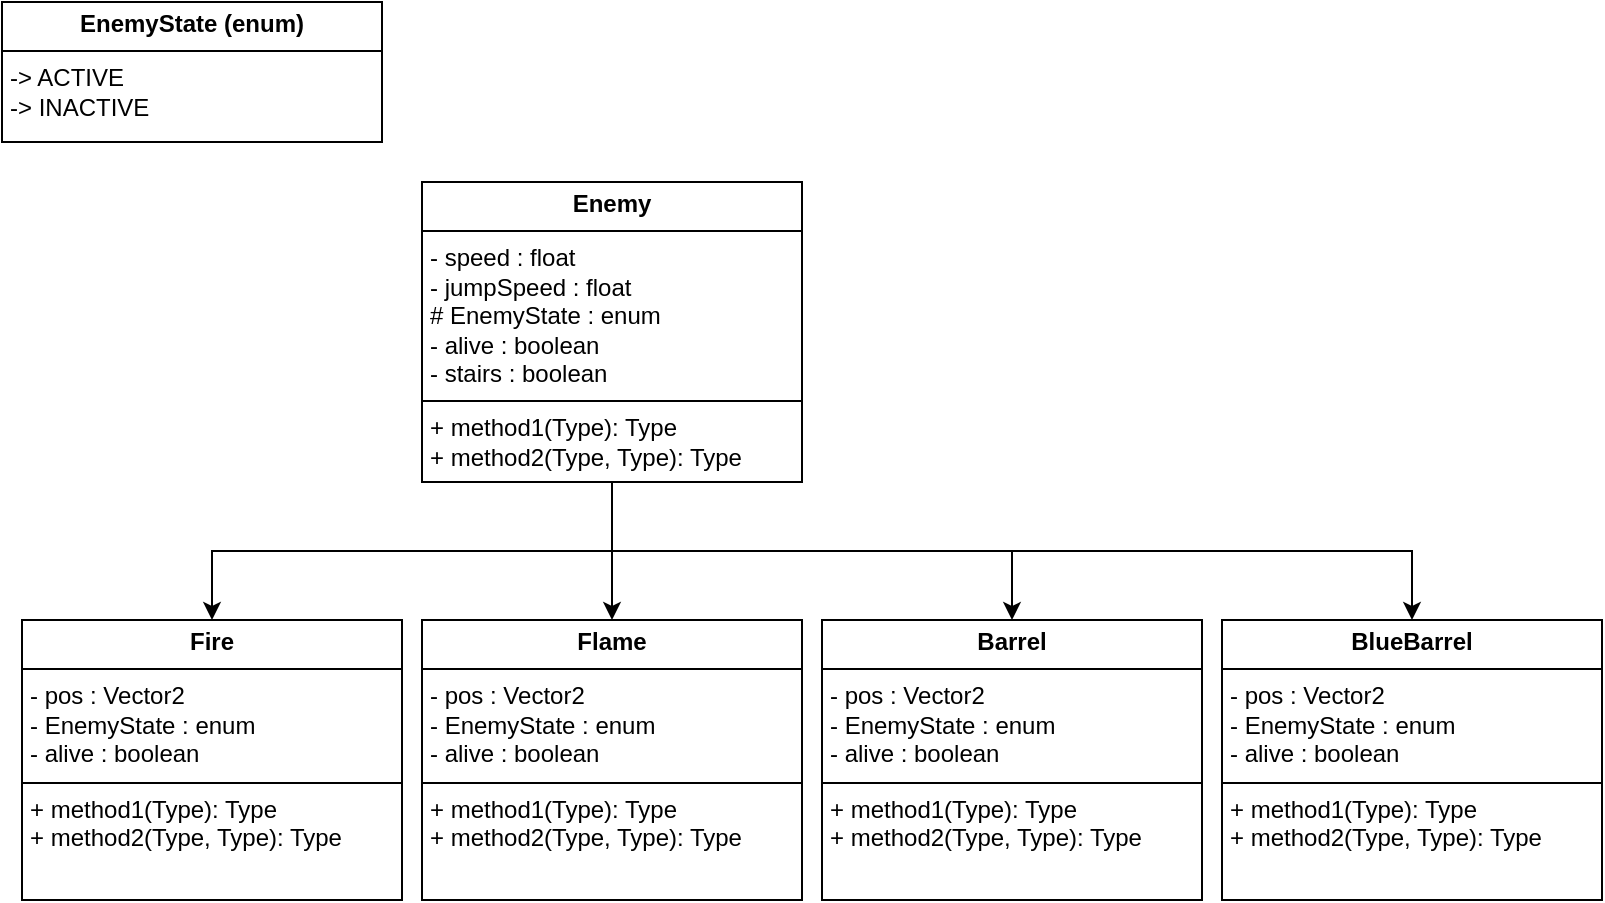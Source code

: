 <mxfile version="27.0.6">
  <diagram name="Página-1" id="eIY0wsHk8ArjlP2ZmJj7">
    <mxGraphModel grid="1" page="1" gridSize="10" guides="1" tooltips="1" connect="1" arrows="1" fold="1" pageScale="1" pageWidth="1169" pageHeight="827" math="0" shadow="0">
      <root>
        <mxCell id="0" />
        <mxCell id="1" parent="0" />
        <mxCell id="T9B8OvvK50HG8CmNTZUv-1" value="&lt;p style=&quot;margin:0px;margin-top:4px;text-align:center;&quot;&gt;&lt;b&gt;EnemyState (enum)&lt;/b&gt;&lt;/p&gt;&lt;hr size=&quot;1&quot; style=&quot;border-style:solid;&quot;&gt;&lt;p style=&quot;margin:0px;margin-left:4px;&quot;&gt;-&amp;gt; ACTIVE&lt;/p&gt;&lt;p style=&quot;margin:0px;margin-left:4px;&quot;&gt;-&amp;gt; INACTIVE&lt;/p&gt;" style="verticalAlign=top;align=left;overflow=fill;html=1;whiteSpace=wrap;" vertex="1" parent="1">
          <mxGeometry x="50" y="80" width="190" height="70" as="geometry" />
        </mxCell>
        <mxCell id="T9B8OvvK50HG8CmNTZUv-2" style="edgeStyle=orthogonalEdgeStyle;rounded=0;orthogonalLoop=1;jettySize=auto;html=1;exitX=0.5;exitY=1;exitDx=0;exitDy=0;entryX=0.5;entryY=0;entryDx=0;entryDy=0;" edge="1" parent="1" source="T9B8OvvK50HG8CmNTZUv-6" target="T9B8OvvK50HG8CmNTZUv-7">
          <mxGeometry relative="1" as="geometry">
            <mxPoint x="230" y="410" as="targetPoint" />
          </mxGeometry>
        </mxCell>
        <mxCell id="T9B8OvvK50HG8CmNTZUv-3" style="edgeStyle=orthogonalEdgeStyle;rounded=0;orthogonalLoop=1;jettySize=auto;html=1;exitX=0.5;exitY=1;exitDx=0;exitDy=0;entryX=0.5;entryY=0;entryDx=0;entryDy=0;" edge="1" parent="1" source="T9B8OvvK50HG8CmNTZUv-6" target="T9B8OvvK50HG8CmNTZUv-8">
          <mxGeometry relative="1" as="geometry" />
        </mxCell>
        <mxCell id="T9B8OvvK50HG8CmNTZUv-4" style="edgeStyle=orthogonalEdgeStyle;rounded=0;orthogonalLoop=1;jettySize=auto;html=1;exitX=0.5;exitY=1;exitDx=0;exitDy=0;entryX=0.5;entryY=0;entryDx=0;entryDy=0;" edge="1" parent="1" source="T9B8OvvK50HG8CmNTZUv-6" target="T9B8OvvK50HG8CmNTZUv-9">
          <mxGeometry relative="1" as="geometry">
            <mxPoint x="600" y="390" as="targetPoint" />
          </mxGeometry>
        </mxCell>
        <mxCell id="T9B8OvvK50HG8CmNTZUv-5" style="edgeStyle=orthogonalEdgeStyle;rounded=0;orthogonalLoop=1;jettySize=auto;html=1;exitX=0.5;exitY=1;exitDx=0;exitDy=0;entryX=0.5;entryY=0;entryDx=0;entryDy=0;" edge="1" parent="1" source="T9B8OvvK50HG8CmNTZUv-6" target="T9B8OvvK50HG8CmNTZUv-10">
          <mxGeometry relative="1" as="geometry">
            <mxPoint x="810" y="390" as="targetPoint" />
          </mxGeometry>
        </mxCell>
        <mxCell id="T9B8OvvK50HG8CmNTZUv-6" value="&lt;p style=&quot;margin:0px;margin-top:4px;text-align:center;&quot;&gt;&lt;b&gt;Enemy&lt;/b&gt;&lt;/p&gt;&lt;hr size=&quot;1&quot; style=&quot;border-style:solid;&quot;&gt;&lt;p style=&quot;margin:0px;margin-left:4px;&quot;&gt;- speed : float&lt;/p&gt;&lt;p style=&quot;margin:0px;margin-left:4px;&quot;&gt;- jumpSpeed : float&lt;br&gt;# EnemyState : enum&lt;/p&gt;&lt;p style=&quot;margin:0px;margin-left:4px;&quot;&gt;- alive : boolean&lt;/p&gt;&lt;p style=&quot;margin:0px;margin-left:4px;&quot;&gt;- stairs : boolean&lt;/p&gt;&lt;hr size=&quot;1&quot; style=&quot;border-style:solid;&quot;&gt;&lt;p style=&quot;margin:0px;margin-left:4px;&quot;&gt;+ method1(Type): Type&lt;br&gt;+ method2(Type, Type): Type&lt;/p&gt;" style="verticalAlign=top;align=left;overflow=fill;html=1;whiteSpace=wrap;" vertex="1" parent="1">
          <mxGeometry x="260" y="170" width="190" height="150" as="geometry" />
        </mxCell>
        <mxCell id="T9B8OvvK50HG8CmNTZUv-7" value="&lt;p style=&quot;margin:0px;margin-top:4px;text-align:center;&quot;&gt;&lt;b&gt;Fire&lt;/b&gt;&lt;/p&gt;&lt;hr size=&quot;1&quot; style=&quot;border-style:solid;&quot;&gt;&lt;p style=&quot;margin: 0px 0px 0px 4px;&quot;&gt;- pos : Vector2&lt;br&gt;- EnemyState : enum&lt;/p&gt;&lt;p style=&quot;margin: 0px 0px 0px 4px;&quot;&gt;- alive : boolean&lt;/p&gt;&lt;hr size=&quot;1&quot; style=&quot;border-style:solid;&quot;&gt;&lt;p style=&quot;margin:0px;margin-left:4px;&quot;&gt;+ method1(Type): Type&lt;br&gt;+ method2(Type, Type): Type&lt;/p&gt;" style="verticalAlign=top;align=left;overflow=fill;html=1;whiteSpace=wrap;" vertex="1" parent="1">
          <mxGeometry x="60" y="389" width="190" height="140" as="geometry" />
        </mxCell>
        <mxCell id="T9B8OvvK50HG8CmNTZUv-8" value="&lt;p style=&quot;margin:0px;margin-top:4px;text-align:center;&quot;&gt;&lt;b&gt;Flame&lt;/b&gt;&lt;/p&gt;&lt;hr size=&quot;1&quot; style=&quot;border-style:solid;&quot;&gt;&lt;p style=&quot;margin:0px;margin-left:4px;&quot;&gt;- pos : Vector2&lt;br&gt;- EnemyState : enum&lt;/p&gt;&lt;p style=&quot;margin:0px;margin-left:4px;&quot;&gt;- alive : boolean&lt;/p&gt;&lt;hr size=&quot;1&quot; style=&quot;border-style:solid;&quot;&gt;&lt;p style=&quot;margin:0px;margin-left:4px;&quot;&gt;+ method1(Type): Type&lt;br&gt;+ method2(Type, Type): Type&lt;/p&gt;" style="verticalAlign=top;align=left;overflow=fill;html=1;whiteSpace=wrap;" vertex="1" parent="1">
          <mxGeometry x="260" y="389" width="190" height="140" as="geometry" />
        </mxCell>
        <mxCell id="T9B8OvvK50HG8CmNTZUv-9" value="&lt;p style=&quot;margin:0px;margin-top:4px;text-align:center;&quot;&gt;&lt;b&gt;Barrel&lt;/b&gt;&lt;/p&gt;&lt;hr size=&quot;1&quot; style=&quot;border-style:solid;&quot;&gt;&lt;p style=&quot;margin:0px;margin-left:4px;&quot;&gt;- pos : Vector2&lt;br&gt;- EnemyState : enum&lt;/p&gt;&lt;p style=&quot;margin:0px;margin-left:4px;&quot;&gt;- alive : boolean&lt;/p&gt;&lt;hr size=&quot;1&quot; style=&quot;border-style:solid;&quot;&gt;&lt;p style=&quot;margin:0px;margin-left:4px;&quot;&gt;+ method1(Type): Type&lt;br&gt;+ method2(Type, Type): Type&lt;/p&gt;" style="verticalAlign=top;align=left;overflow=fill;html=1;whiteSpace=wrap;" vertex="1" parent="1">
          <mxGeometry x="460" y="389" width="190" height="140" as="geometry" />
        </mxCell>
        <mxCell id="T9B8OvvK50HG8CmNTZUv-10" value="&lt;p style=&quot;margin:0px;margin-top:4px;text-align:center;&quot;&gt;&lt;b&gt;BlueBarrel&lt;/b&gt;&lt;/p&gt;&lt;hr size=&quot;1&quot; style=&quot;border-style:solid;&quot;&gt;&lt;p style=&quot;margin:0px;margin-left:4px;&quot;&gt;- pos : Vector2&lt;br&gt;- EnemyState : enum&lt;/p&gt;&lt;p style=&quot;margin:0px;margin-left:4px;&quot;&gt;- alive : boolean&lt;/p&gt;&lt;hr size=&quot;1&quot; style=&quot;border-style:solid;&quot;&gt;&lt;p style=&quot;margin:0px;margin-left:4px;&quot;&gt;+ method1(Type): Type&lt;br&gt;+ method2(Type, Type): Type&lt;/p&gt;" style="verticalAlign=top;align=left;overflow=fill;html=1;whiteSpace=wrap;" vertex="1" parent="1">
          <mxGeometry x="660" y="389" width="190" height="140" as="geometry" />
        </mxCell>
      </root>
    </mxGraphModel>
  </diagram>
</mxfile>
